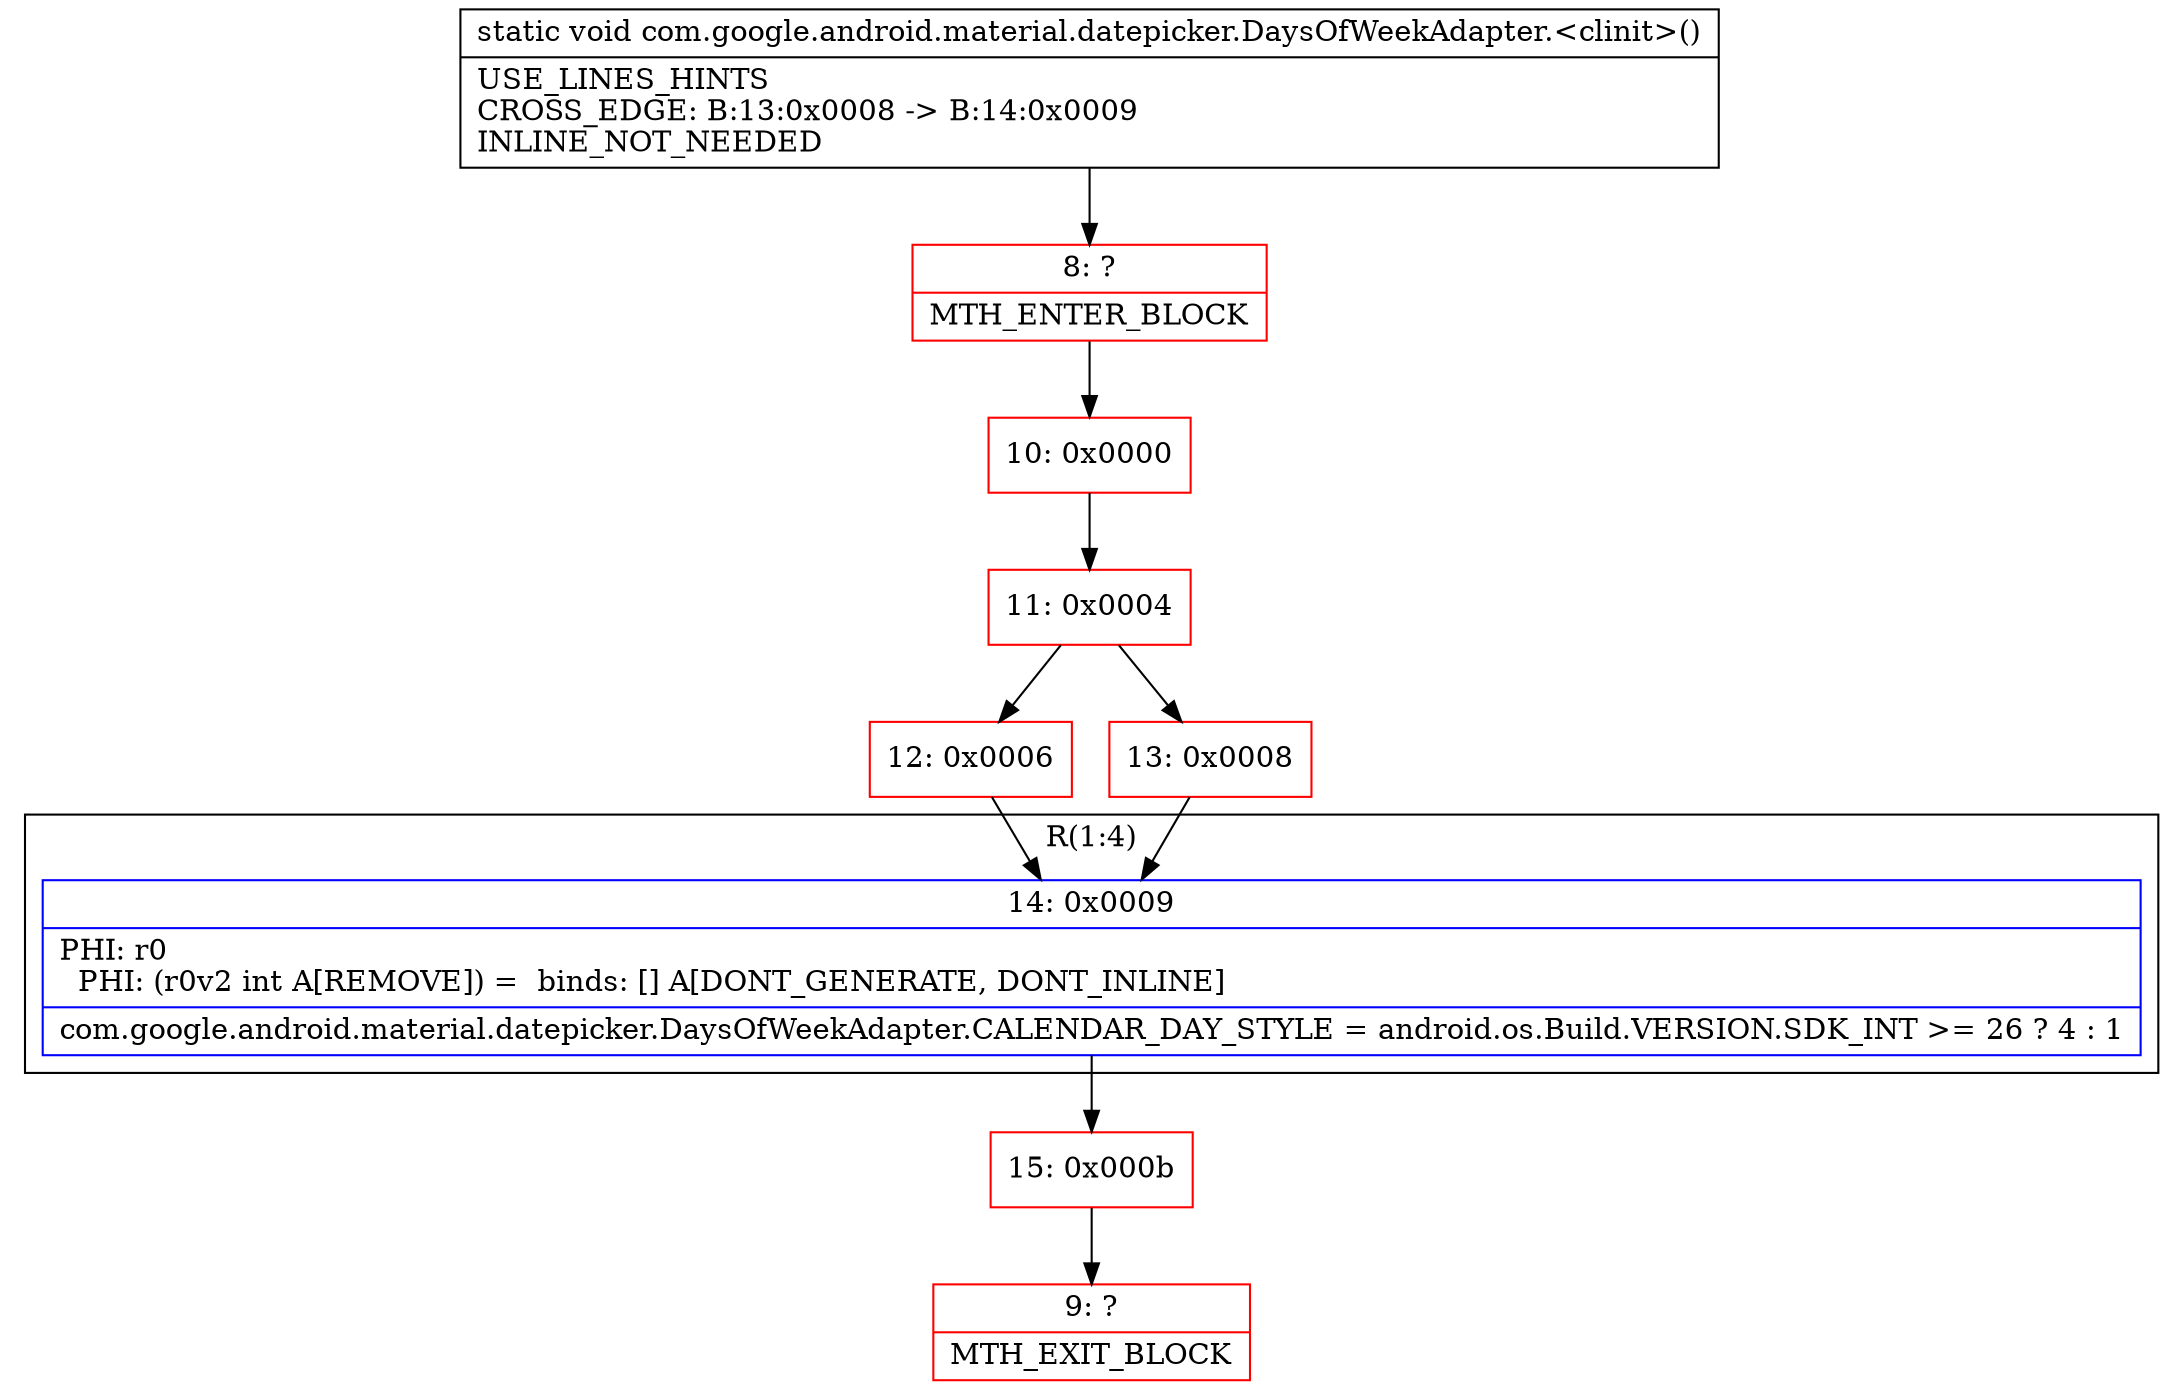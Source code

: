 digraph "CFG forcom.google.android.material.datepicker.DaysOfWeekAdapter.\<clinit\>()V" {
subgraph cluster_Region_672694851 {
label = "R(1:4)";
node [shape=record,color=blue];
Node_14 [shape=record,label="{14\:\ 0x0009|PHI: r0 \l  PHI: (r0v2 int A[REMOVE]) =  binds: [] A[DONT_GENERATE, DONT_INLINE]\l|com.google.android.material.datepicker.DaysOfWeekAdapter.CALENDAR_DAY_STYLE = android.os.Build.VERSION.SDK_INT \>= 26 ? 4 : 1\l}"];
}
Node_8 [shape=record,color=red,label="{8\:\ ?|MTH_ENTER_BLOCK\l}"];
Node_10 [shape=record,color=red,label="{10\:\ 0x0000}"];
Node_11 [shape=record,color=red,label="{11\:\ 0x0004}"];
Node_12 [shape=record,color=red,label="{12\:\ 0x0006}"];
Node_15 [shape=record,color=red,label="{15\:\ 0x000b}"];
Node_9 [shape=record,color=red,label="{9\:\ ?|MTH_EXIT_BLOCK\l}"];
Node_13 [shape=record,color=red,label="{13\:\ 0x0008}"];
MethodNode[shape=record,label="{static void com.google.android.material.datepicker.DaysOfWeekAdapter.\<clinit\>()  | USE_LINES_HINTS\lCROSS_EDGE: B:13:0x0008 \-\> B:14:0x0009\lINLINE_NOT_NEEDED\l}"];
MethodNode -> Node_8;Node_14 -> Node_15;
Node_8 -> Node_10;
Node_10 -> Node_11;
Node_11 -> Node_12;
Node_11 -> Node_13;
Node_12 -> Node_14;
Node_15 -> Node_9;
Node_13 -> Node_14;
}

